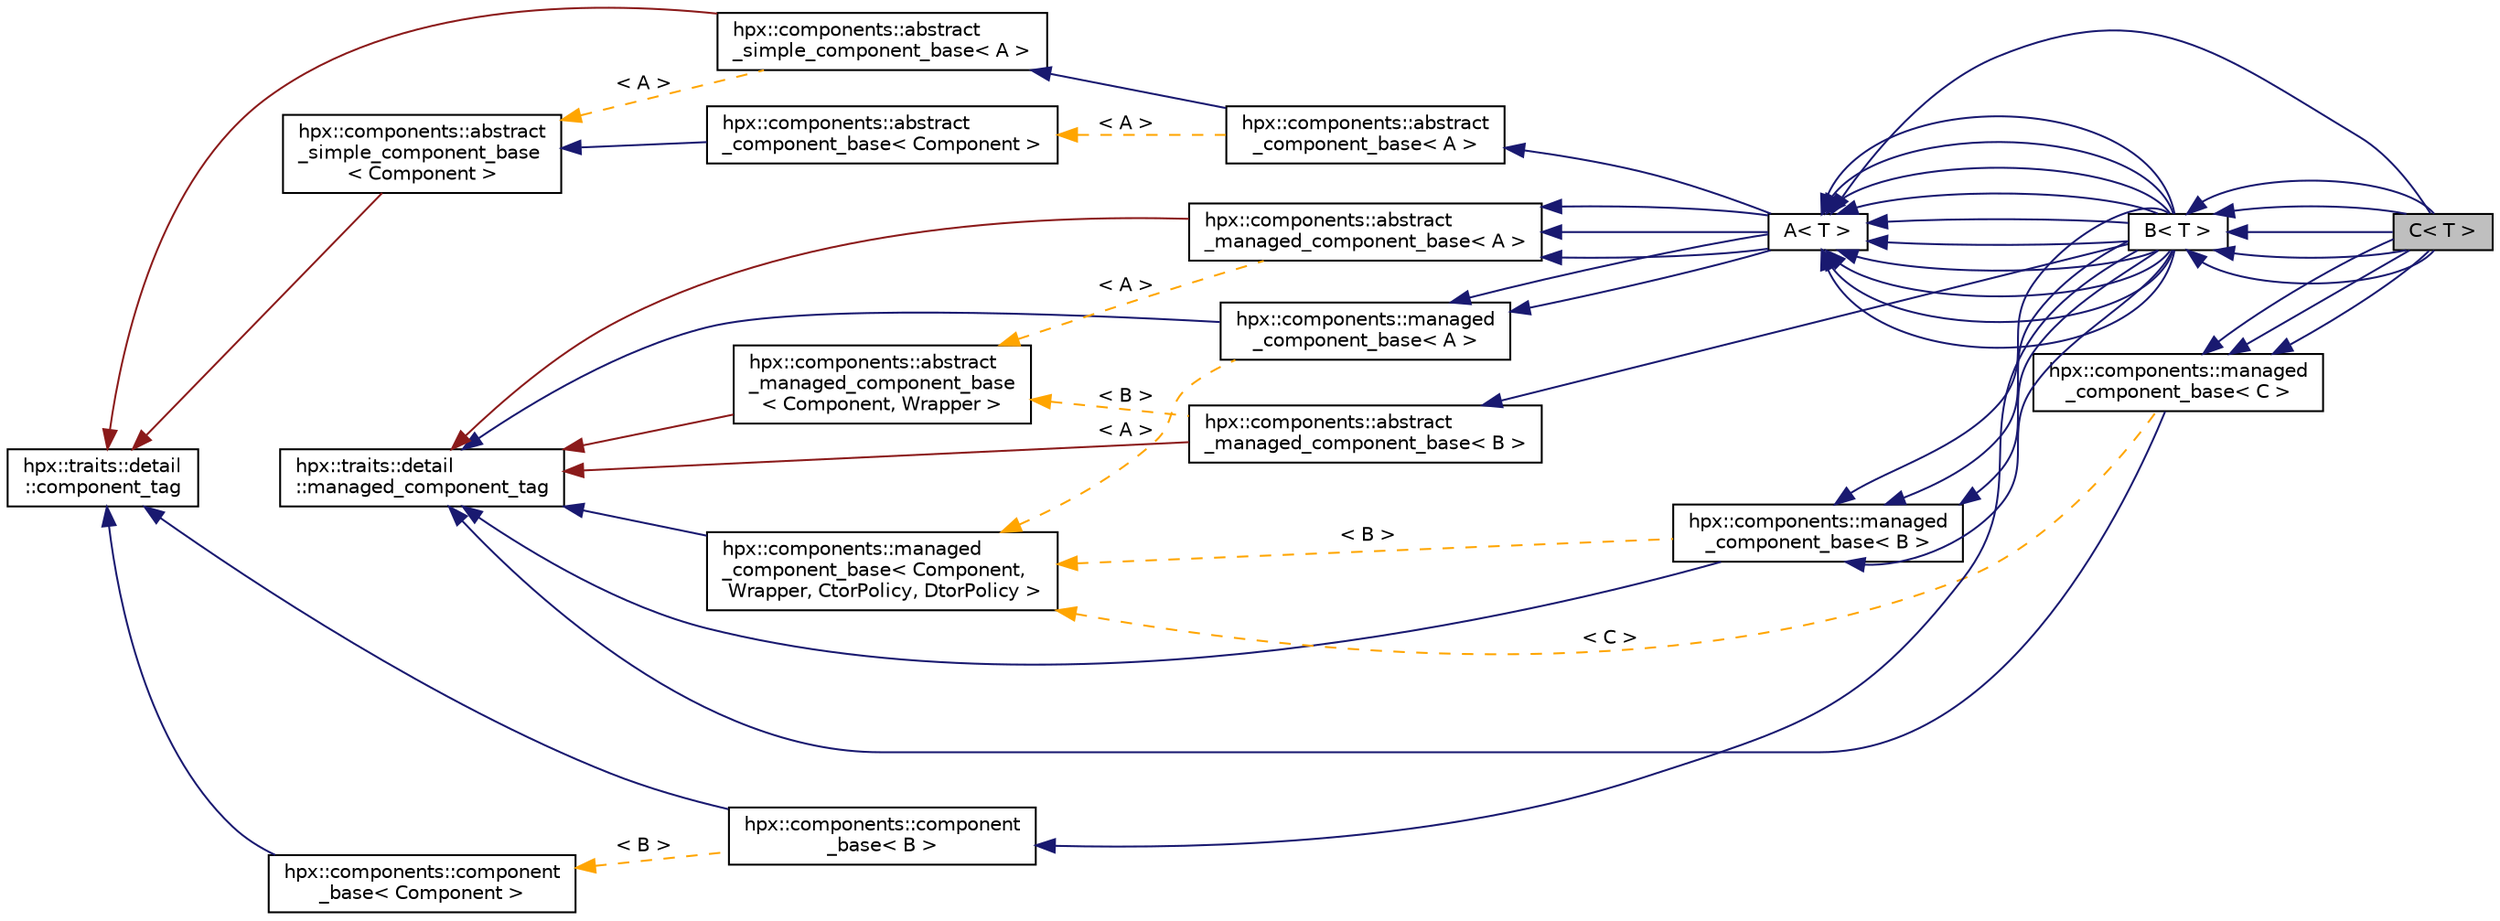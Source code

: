 digraph "C&lt; T &gt;"
{
  edge [fontname="Helvetica",fontsize="10",labelfontname="Helvetica",labelfontsize="10"];
  node [fontname="Helvetica",fontsize="10",shape=record];
  rankdir="LR";
  Node0 [label="C\< T \>",height=0.2,width=0.4,color="black", fillcolor="grey75", style="filled", fontcolor="black"];
  Node1 -> Node0 [dir="back",color="midnightblue",fontsize="10",style="solid",fontname="Helvetica"];
  Node1 [label="B\< T \>",height=0.2,width=0.4,color="black", fillcolor="white", style="filled",URL="$de/d7e/struct_b.html"];
  Node2 -> Node1 [dir="back",color="midnightblue",fontsize="10",style="solid",fontname="Helvetica"];
  Node2 [label="A\< T \>",height=0.2,width=0.4,color="black", fillcolor="white", style="filled",URL="$d7/da0/struct_a.html"];
  Node3 -> Node2 [dir="back",color="midnightblue",fontsize="10",style="solid",fontname="Helvetica"];
  Node3 [label="hpx::components::managed\l_component_base\< A \>",height=0.2,width=0.4,color="black", fillcolor="white", style="filled",URL="$d1/d7b/classhpx_1_1components_1_1managed__component__base.html"];
  Node4 -> Node3 [dir="back",color="midnightblue",fontsize="10",style="solid",fontname="Helvetica"];
  Node4 [label="hpx::traits::detail\l::managed_component_tag",height=0.2,width=0.4,color="black", fillcolor="white", style="filled",URL="$df/d31/structhpx_1_1traits_1_1detail_1_1managed__component__tag.html"];
  Node5 -> Node3 [dir="back",color="orange",fontsize="10",style="dashed",label=" \< A \>" ,fontname="Helvetica"];
  Node5 [label="hpx::components::managed\l_component_base\< Component,\l Wrapper, CtorPolicy, DtorPolicy \>",height=0.2,width=0.4,color="black", fillcolor="white", style="filled",URL="$d1/d7b/classhpx_1_1components_1_1managed__component__base.html"];
  Node4 -> Node5 [dir="back",color="midnightblue",fontsize="10",style="solid",fontname="Helvetica"];
  Node6 -> Node2 [dir="back",color="midnightblue",fontsize="10",style="solid",fontname="Helvetica"];
  Node6 [label="hpx::components::abstract\l_managed_component_base\< A \>",height=0.2,width=0.4,color="black", fillcolor="white", style="filled",URL="$df/d83/classhpx_1_1components_1_1abstract__managed__component__base.html"];
  Node4 -> Node6 [dir="back",color="firebrick4",fontsize="10",style="solid",fontname="Helvetica"];
  Node7 -> Node6 [dir="back",color="orange",fontsize="10",style="dashed",label=" \< A \>" ,fontname="Helvetica"];
  Node7 [label="hpx::components::abstract\l_managed_component_base\l\< Component, Wrapper \>",height=0.2,width=0.4,color="black", fillcolor="white", style="filled",URL="$df/d83/classhpx_1_1components_1_1abstract__managed__component__base.html"];
  Node4 -> Node7 [dir="back",color="firebrick4",fontsize="10",style="solid",fontname="Helvetica"];
  Node6 -> Node2 [dir="back",color="midnightblue",fontsize="10",style="solid",fontname="Helvetica"];
  Node3 -> Node2 [dir="back",color="midnightblue",fontsize="10",style="solid",fontname="Helvetica"];
  Node6 -> Node2 [dir="back",color="midnightblue",fontsize="10",style="solid",fontname="Helvetica"];
  Node8 -> Node2 [dir="back",color="midnightblue",fontsize="10",style="solid",fontname="Helvetica"];
  Node8 [label="hpx::components::abstract\l_component_base\< A \>",height=0.2,width=0.4,color="black", fillcolor="white", style="filled",URL="$d4/df7/classhpx_1_1components_1_1abstract__component__base.html"];
  Node9 -> Node8 [dir="back",color="midnightblue",fontsize="10",style="solid",fontname="Helvetica"];
  Node9 [label="hpx::components::abstract\l_simple_component_base\< A \>",height=0.2,width=0.4,color="black", fillcolor="white", style="filled",URL="$d0/dd3/classhpx_1_1components_1_1abstract__simple__component__base.html"];
  Node10 -> Node9 [dir="back",color="firebrick4",fontsize="10",style="solid",fontname="Helvetica"];
  Node10 [label="hpx::traits::detail\l::component_tag",height=0.2,width=0.4,color="black", fillcolor="white", style="filled",URL="$d8/d79/structhpx_1_1traits_1_1detail_1_1component__tag.html"];
  Node11 -> Node9 [dir="back",color="orange",fontsize="10",style="dashed",label=" \< A \>" ,fontname="Helvetica"];
  Node11 [label="hpx::components::abstract\l_simple_component_base\l\< Component \>",height=0.2,width=0.4,color="black", fillcolor="white", style="filled",URL="$d0/dd3/classhpx_1_1components_1_1abstract__simple__component__base.html"];
  Node10 -> Node11 [dir="back",color="firebrick4",fontsize="10",style="solid",fontname="Helvetica"];
  Node12 -> Node8 [dir="back",color="orange",fontsize="10",style="dashed",label=" \< A \>" ,fontname="Helvetica"];
  Node12 [label="hpx::components::abstract\l_component_base\< Component \>",height=0.2,width=0.4,color="black", fillcolor="white", style="filled",URL="$d4/df7/classhpx_1_1components_1_1abstract__component__base.html"];
  Node11 -> Node12 [dir="back",color="midnightblue",fontsize="10",style="solid",fontname="Helvetica"];
  Node2 -> Node1 [dir="back",color="midnightblue",fontsize="10",style="solid",fontname="Helvetica"];
  Node2 -> Node1 [dir="back",color="midnightblue",fontsize="10",style="solid",fontname="Helvetica"];
  Node2 -> Node1 [dir="back",color="midnightblue",fontsize="10",style="solid",fontname="Helvetica"];
  Node2 -> Node1 [dir="back",color="midnightblue",fontsize="10",style="solid",fontname="Helvetica"];
  Node13 -> Node1 [dir="back",color="midnightblue",fontsize="10",style="solid",fontname="Helvetica"];
  Node13 [label="hpx::components::managed\l_component_base\< B \>",height=0.2,width=0.4,color="black", fillcolor="white", style="filled",URL="$d1/d7b/classhpx_1_1components_1_1managed__component__base.html"];
  Node4 -> Node13 [dir="back",color="midnightblue",fontsize="10",style="solid",fontname="Helvetica"];
  Node5 -> Node13 [dir="back",color="orange",fontsize="10",style="dashed",label=" \< B \>" ,fontname="Helvetica"];
  Node2 -> Node1 [dir="back",color="midnightblue",fontsize="10",style="solid",fontname="Helvetica"];
  Node14 -> Node1 [dir="back",color="midnightblue",fontsize="10",style="solid",fontname="Helvetica"];
  Node14 [label="hpx::components::abstract\l_managed_component_base\< B \>",height=0.2,width=0.4,color="black", fillcolor="white", style="filled",URL="$df/d83/classhpx_1_1components_1_1abstract__managed__component__base.html"];
  Node4 -> Node14 [dir="back",color="firebrick4",fontsize="10",style="solid",fontname="Helvetica"];
  Node7 -> Node14 [dir="back",color="orange",fontsize="10",style="dashed",label=" \< B \>" ,fontname="Helvetica"];
  Node2 -> Node1 [dir="back",color="midnightblue",fontsize="10",style="solid",fontname="Helvetica"];
  Node13 -> Node1 [dir="back",color="midnightblue",fontsize="10",style="solid",fontname="Helvetica"];
  Node2 -> Node1 [dir="back",color="midnightblue",fontsize="10",style="solid",fontname="Helvetica"];
  Node13 -> Node1 [dir="back",color="midnightblue",fontsize="10",style="solid",fontname="Helvetica"];
  Node2 -> Node1 [dir="back",color="midnightblue",fontsize="10",style="solid",fontname="Helvetica"];
  Node13 -> Node1 [dir="back",color="midnightblue",fontsize="10",style="solid",fontname="Helvetica"];
  Node2 -> Node1 [dir="back",color="midnightblue",fontsize="10",style="solid",fontname="Helvetica"];
  Node15 -> Node1 [dir="back",color="midnightblue",fontsize="10",style="solid",fontname="Helvetica"];
  Node15 [label="hpx::components::component\l_base\< B \>",height=0.2,width=0.4,color="black", fillcolor="white", style="filled",URL="$d2/de6/classhpx_1_1components_1_1component__base.html"];
  Node10 -> Node15 [dir="back",color="midnightblue",fontsize="10",style="solid",fontname="Helvetica"];
  Node16 -> Node15 [dir="back",color="orange",fontsize="10",style="dashed",label=" \< B \>" ,fontname="Helvetica"];
  Node16 [label="hpx::components::component\l_base\< Component \>",height=0.2,width=0.4,color="black", fillcolor="white", style="filled",URL="$d2/de6/classhpx_1_1components_1_1component__base.html"];
  Node10 -> Node16 [dir="back",color="midnightblue",fontsize="10",style="solid",fontname="Helvetica"];
  Node1 -> Node0 [dir="back",color="midnightblue",fontsize="10",style="solid",fontname="Helvetica"];
  Node2 -> Node0 [dir="back",color="midnightblue",fontsize="10",style="solid",fontname="Helvetica"];
  Node1 -> Node0 [dir="back",color="midnightblue",fontsize="10",style="solid",fontname="Helvetica"];
  Node17 -> Node0 [dir="back",color="midnightblue",fontsize="10",style="solid",fontname="Helvetica"];
  Node17 [label="hpx::components::managed\l_component_base\< C \>",height=0.2,width=0.4,color="black", fillcolor="white", style="filled",URL="$d1/d7b/classhpx_1_1components_1_1managed__component__base.html"];
  Node4 -> Node17 [dir="back",color="midnightblue",fontsize="10",style="solid",fontname="Helvetica"];
  Node5 -> Node17 [dir="back",color="orange",fontsize="10",style="dashed",label=" \< C \>" ,fontname="Helvetica"];
  Node1 -> Node0 [dir="back",color="midnightblue",fontsize="10",style="solid",fontname="Helvetica"];
  Node17 -> Node0 [dir="back",color="midnightblue",fontsize="10",style="solid",fontname="Helvetica"];
  Node1 -> Node0 [dir="back",color="midnightblue",fontsize="10",style="solid",fontname="Helvetica"];
  Node17 -> Node0 [dir="back",color="midnightblue",fontsize="10",style="solid",fontname="Helvetica"];
}
